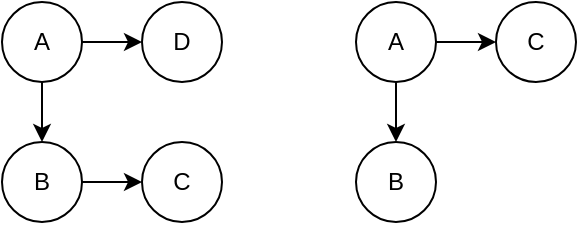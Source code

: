 <mxfile version="22.1.18" type="github">
  <diagram name="第 1 页" id="Kd_jHwJC47jbAASxfY0R">
    <mxGraphModel dx="1434" dy="786" grid="1" gridSize="10" guides="1" tooltips="1" connect="1" arrows="1" fold="1" page="1" pageScale="1" pageWidth="827" pageHeight="1169" math="0" shadow="0">
      <root>
        <mxCell id="0" />
        <mxCell id="1" parent="0" />
        <mxCell id="jyOYJjyolBDqR_RB8CqM-3" style="edgeStyle=orthogonalEdgeStyle;rounded=0;orthogonalLoop=1;jettySize=auto;html=1;exitX=0.5;exitY=1;exitDx=0;exitDy=0;" parent="1" source="jyOYJjyolBDqR_RB8CqM-1" target="jyOYJjyolBDqR_RB8CqM-2" edge="1">
          <mxGeometry relative="1" as="geometry" />
        </mxCell>
        <mxCell id="jyOYJjyolBDqR_RB8CqM-7" style="edgeStyle=orthogonalEdgeStyle;rounded=0;orthogonalLoop=1;jettySize=auto;html=1;" parent="1" source="jyOYJjyolBDqR_RB8CqM-1" target="jyOYJjyolBDqR_RB8CqM-6" edge="1">
          <mxGeometry relative="1" as="geometry" />
        </mxCell>
        <mxCell id="jyOYJjyolBDqR_RB8CqM-1" value="A" style="ellipse;whiteSpace=wrap;html=1;aspect=fixed;" parent="1" vertex="1">
          <mxGeometry x="250" y="220" width="40" height="40" as="geometry" />
        </mxCell>
        <mxCell id="jyOYJjyolBDqR_RB8CqM-5" style="edgeStyle=orthogonalEdgeStyle;rounded=0;orthogonalLoop=1;jettySize=auto;html=1;" parent="1" source="jyOYJjyolBDqR_RB8CqM-2" target="jyOYJjyolBDqR_RB8CqM-4" edge="1">
          <mxGeometry relative="1" as="geometry" />
        </mxCell>
        <mxCell id="jyOYJjyolBDqR_RB8CqM-2" value="B" style="ellipse;whiteSpace=wrap;html=1;aspect=fixed;" parent="1" vertex="1">
          <mxGeometry x="250" y="290" width="40" height="40" as="geometry" />
        </mxCell>
        <mxCell id="jyOYJjyolBDqR_RB8CqM-4" value="C" style="ellipse;whiteSpace=wrap;html=1;aspect=fixed;" parent="1" vertex="1">
          <mxGeometry x="320" y="290" width="40" height="40" as="geometry" />
        </mxCell>
        <mxCell id="jyOYJjyolBDqR_RB8CqM-6" value="D" style="ellipse;whiteSpace=wrap;html=1;aspect=fixed;" parent="1" vertex="1">
          <mxGeometry x="320" y="220" width="40" height="40" as="geometry" />
        </mxCell>
        <mxCell id="fy30ouCBtqVrRrvl6yLE-1" value="" style="edgeStyle=orthogonalEdgeStyle;rounded=0;orthogonalLoop=1;jettySize=auto;html=1;" edge="1" parent="1" source="fy30ouCBtqVrRrvl6yLE-3" target="fy30ouCBtqVrRrvl6yLE-4">
          <mxGeometry relative="1" as="geometry" />
        </mxCell>
        <mxCell id="fy30ouCBtqVrRrvl6yLE-2" value="" style="edgeStyle=orthogonalEdgeStyle;rounded=0;orthogonalLoop=1;jettySize=auto;html=1;" edge="1" parent="1" source="fy30ouCBtqVrRrvl6yLE-3" target="fy30ouCBtqVrRrvl6yLE-5">
          <mxGeometry relative="1" as="geometry" />
        </mxCell>
        <mxCell id="fy30ouCBtqVrRrvl6yLE-3" value="A" style="ellipse;whiteSpace=wrap;html=1;aspect=fixed;" vertex="1" parent="1">
          <mxGeometry x="427" y="220" width="40" height="40" as="geometry" />
        </mxCell>
        <mxCell id="fy30ouCBtqVrRrvl6yLE-4" value="B" style="ellipse;whiteSpace=wrap;html=1;aspect=fixed;" vertex="1" parent="1">
          <mxGeometry x="427" y="290" width="40" height="40" as="geometry" />
        </mxCell>
        <mxCell id="fy30ouCBtqVrRrvl6yLE-5" value="C" style="ellipse;whiteSpace=wrap;html=1;" vertex="1" parent="1">
          <mxGeometry x="497" y="220" width="40" height="40" as="geometry" />
        </mxCell>
      </root>
    </mxGraphModel>
  </diagram>
</mxfile>

